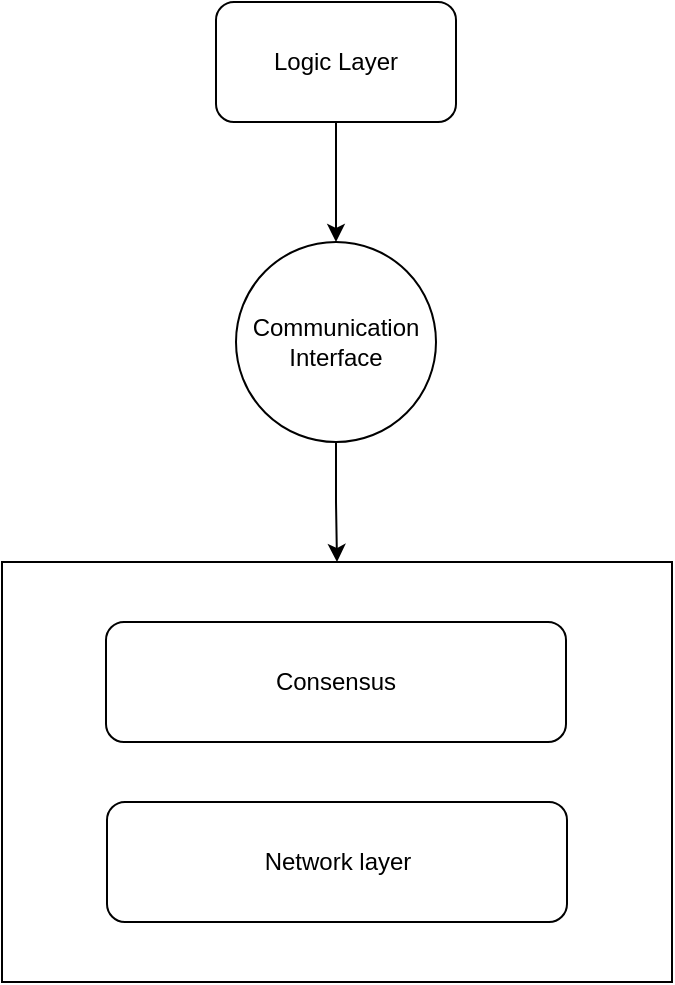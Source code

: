 <mxfile version="22.1.11" type="github">
  <diagram name="Page-1" id="YVBJEgZap607-k-v_YbD">
    <mxGraphModel dx="1259" dy="655" grid="1" gridSize="10" guides="1" tooltips="1" connect="1" arrows="1" fold="1" page="1" pageScale="1" pageWidth="850" pageHeight="1100" math="0" shadow="0">
      <root>
        <mxCell id="0" />
        <mxCell id="1" parent="0" />
        <mxCell id="UfMU8TNHfsyY4Nki7KAC-3" value="" style="edgeStyle=orthogonalEdgeStyle;rounded=0;orthogonalLoop=1;jettySize=auto;html=1;" edge="1" parent="1" source="UfMU8TNHfsyY4Nki7KAC-1" target="UfMU8TNHfsyY4Nki7KAC-2">
          <mxGeometry relative="1" as="geometry" />
        </mxCell>
        <mxCell id="UfMU8TNHfsyY4Nki7KAC-1" value="Logic Layer" style="rounded=1;whiteSpace=wrap;html=1;" vertex="1" parent="1">
          <mxGeometry x="365" y="100" width="120" height="60" as="geometry" />
        </mxCell>
        <mxCell id="UfMU8TNHfsyY4Nki7KAC-8" style="edgeStyle=orthogonalEdgeStyle;rounded=0;orthogonalLoop=1;jettySize=auto;html=1;entryX=0.5;entryY=0;entryDx=0;entryDy=0;" edge="1" parent="1" source="UfMU8TNHfsyY4Nki7KAC-2" target="UfMU8TNHfsyY4Nki7KAC-4">
          <mxGeometry relative="1" as="geometry" />
        </mxCell>
        <mxCell id="UfMU8TNHfsyY4Nki7KAC-2" value="Communication&lt;br&gt;Interface" style="ellipse;whiteSpace=wrap;html=1;aspect=fixed;" vertex="1" parent="1">
          <mxGeometry x="375" y="220" width="100" height="100" as="geometry" />
        </mxCell>
        <mxCell id="UfMU8TNHfsyY4Nki7KAC-4" value="" style="rounded=0;whiteSpace=wrap;html=1;" vertex="1" parent="1">
          <mxGeometry x="258" y="380" width="335" height="210" as="geometry" />
        </mxCell>
        <mxCell id="UfMU8TNHfsyY4Nki7KAC-5" value="Consensus" style="rounded=1;whiteSpace=wrap;html=1;" vertex="1" parent="1">
          <mxGeometry x="310" y="410" width="230" height="60" as="geometry" />
        </mxCell>
        <mxCell id="UfMU8TNHfsyY4Nki7KAC-6" value="Network layer" style="rounded=1;whiteSpace=wrap;html=1;" vertex="1" parent="1">
          <mxGeometry x="310.5" y="500" width="230" height="60" as="geometry" />
        </mxCell>
      </root>
    </mxGraphModel>
  </diagram>
</mxfile>
